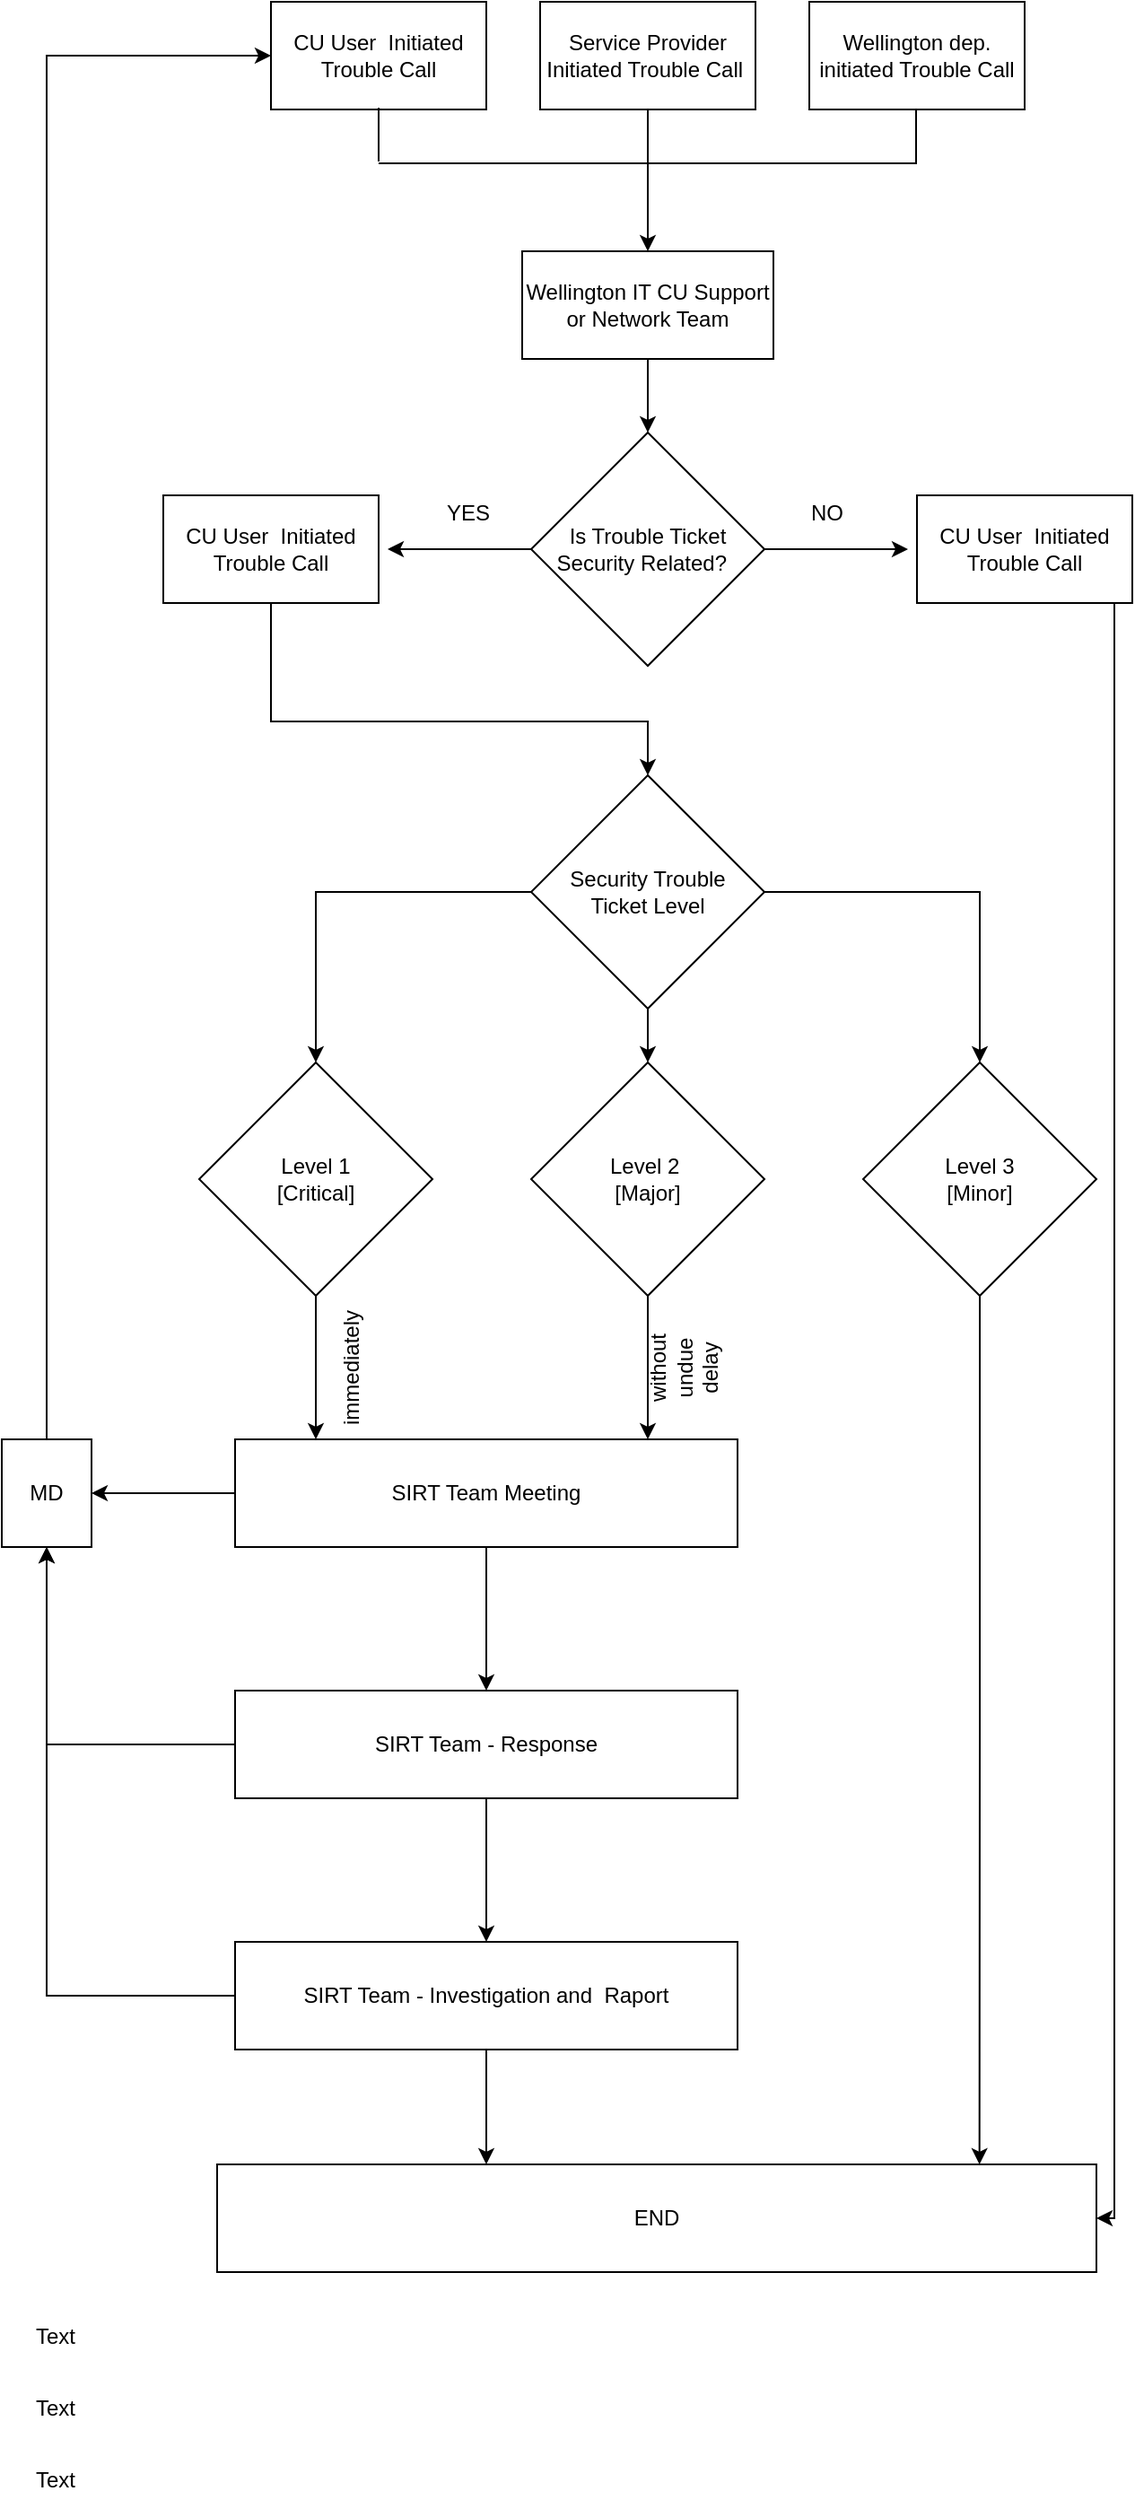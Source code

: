 <mxfile version="10.5.5" type="github"><diagram id="KJ2_a53D1GGo8SrAXgwF" name="Page-1"><mxGraphModel dx="1394" dy="753" grid="1" gridSize="10" guides="1" tooltips="1" connect="1" arrows="1" fold="1" page="1" pageScale="1" pageWidth="1169" pageHeight="1654" math="0" shadow="0"><root><mxCell id="0"/><mxCell id="1" parent="0"/><mxCell id="iHK0S9fnu3YOMKMNiOSD-1" value="CU User&amp;nbsp; Initiated Trouble Call" style="rounded=0;whiteSpace=wrap;html=1;" parent="1" vertex="1"><mxGeometry x="150" y="59" width="120" height="60" as="geometry"/></mxCell><mxCell id="iHK0S9fnu3YOMKMNiOSD-2" value="Wellington dep. initiated Trouble Call" style="rounded=0;whiteSpace=wrap;html=1;" parent="1" vertex="1"><mxGeometry x="450" y="59" width="120" height="60" as="geometry"/></mxCell><mxCell id="-r1b6HpNnSvZWwQu3AGA-6" value="" style="edgeStyle=orthogonalEdgeStyle;rounded=0;orthogonalLoop=1;jettySize=auto;html=1;" parent="1" source="iHK0S9fnu3YOMKMNiOSD-3" target="-r1b6HpNnSvZWwQu3AGA-5" edge="1"><mxGeometry relative="1" as="geometry"/></mxCell><mxCell id="iHK0S9fnu3YOMKMNiOSD-3" value="Service Provider Initiated Trouble Call&amp;nbsp;" style="rounded=0;whiteSpace=wrap;html=1;" parent="1" vertex="1"><mxGeometry x="300" y="59" width="120" height="60" as="geometry"/></mxCell><mxCell id="-r1b6HpNnSvZWwQu3AGA-8" value="" style="edgeStyle=orthogonalEdgeStyle;rounded=0;orthogonalLoop=1;jettySize=auto;html=1;" parent="1" source="-r1b6HpNnSvZWwQu3AGA-5" edge="1"><mxGeometry relative="1" as="geometry"><mxPoint x="360" y="299" as="targetPoint"/></mxGeometry></mxCell><mxCell id="-r1b6HpNnSvZWwQu3AGA-5" value="Wellington IT CU Support or Network Team" style="rounded=0;whiteSpace=wrap;html=1;" parent="1" vertex="1"><mxGeometry x="290" y="198" width="140" height="60" as="geometry"/></mxCell><mxCell id="iHK0S9fnu3YOMKMNiOSD-5" value="" style="endArrow=none;html=1;" parent="1" edge="1"><mxGeometry width="50" height="50" relative="1" as="geometry"><mxPoint x="210" y="148" as="sourcePoint"/><mxPoint x="210" y="118" as="targetPoint"/><Array as="points"><mxPoint x="210" y="118"/></Array></mxGeometry></mxCell><mxCell id="iHK0S9fnu3YOMKMNiOSD-10" value="" style="endArrow=none;html=1;" parent="1" edge="1"><mxGeometry width="50" height="50" relative="1" as="geometry"><mxPoint x="509.5" y="149" as="sourcePoint"/><mxPoint x="509.5" y="119" as="targetPoint"/><Array as="points"><mxPoint x="509.5" y="119"/></Array></mxGeometry></mxCell><mxCell id="iHK0S9fnu3YOMKMNiOSD-11" value="" style="endArrow=none;html=1;" parent="1" edge="1"><mxGeometry width="50" height="50" relative="1" as="geometry"><mxPoint x="210" y="149" as="sourcePoint"/><mxPoint x="510" y="149" as="targetPoint"/></mxGeometry></mxCell><mxCell id="-r1b6HpNnSvZWwQu3AGA-12" value="" style="edgeStyle=orthogonalEdgeStyle;rounded=0;orthogonalLoop=1;jettySize=auto;html=1;" parent="1" source="-r1b6HpNnSvZWwQu3AGA-10" edge="1"><mxGeometry relative="1" as="geometry"><mxPoint x="505" y="364" as="targetPoint"/></mxGeometry></mxCell><mxCell id="-r1b6HpNnSvZWwQu3AGA-14" value="" style="edgeStyle=orthogonalEdgeStyle;rounded=0;orthogonalLoop=1;jettySize=auto;html=1;" parent="1" source="-r1b6HpNnSvZWwQu3AGA-10" edge="1"><mxGeometry relative="1" as="geometry"><mxPoint x="215" y="364" as="targetPoint"/></mxGeometry></mxCell><mxCell id="-r1b6HpNnSvZWwQu3AGA-10" value="Is Trouble Ticket Security Related?&amp;nbsp;&amp;nbsp;" style="rhombus;whiteSpace=wrap;html=1;" parent="1" vertex="1"><mxGeometry x="295" y="299" width="130" height="130" as="geometry"/></mxCell><mxCell id="-r1b6HpNnSvZWwQu3AGA-21" value="" style="edgeStyle=orthogonalEdgeStyle;rounded=0;orthogonalLoop=1;jettySize=auto;html=1;" parent="1" source="-r1b6HpNnSvZWwQu3AGA-15" target="-r1b6HpNnSvZWwQu3AGA-17" edge="1"><mxGeometry relative="1" as="geometry"><mxPoint x="150" y="474" as="targetPoint"/><Array as="points"><mxPoint x="150" y="460"/><mxPoint x="360" y="460"/></Array></mxGeometry></mxCell><mxCell id="-r1b6HpNnSvZWwQu3AGA-15" value="CU User&amp;nbsp; Initiated Trouble Call" style="rounded=0;whiteSpace=wrap;html=1;" parent="1" vertex="1"><mxGeometry x="90" y="334" width="120" height="60" as="geometry"/></mxCell><mxCell id="35CMBXHgQ3A-FvDgFu1n-39" value="" style="edgeStyle=orthogonalEdgeStyle;rounded=0;orthogonalLoop=1;jettySize=auto;html=1;entryX=1;entryY=0.5;entryDx=0;entryDy=0;" edge="1" parent="1" source="-r1b6HpNnSvZWwQu3AGA-16" target="35CMBXHgQ3A-FvDgFu1n-8"><mxGeometry relative="1" as="geometry"><mxPoint x="570" y="474" as="targetPoint"/><Array as="points"><mxPoint x="620" y="1294"/></Array></mxGeometry></mxCell><mxCell id="-r1b6HpNnSvZWwQu3AGA-16" value="CU User&amp;nbsp; Initiated Trouble Call" style="rounded=0;whiteSpace=wrap;html=1;" parent="1" vertex="1"><mxGeometry x="510" y="334" width="120" height="60" as="geometry"/></mxCell><mxCell id="-r1b6HpNnSvZWwQu3AGA-23" value="" style="edgeStyle=orthogonalEdgeStyle;rounded=0;orthogonalLoop=1;jettySize=auto;html=1;" parent="1" source="-r1b6HpNnSvZWwQu3AGA-17" target="-r1b6HpNnSvZWwQu3AGA-22" edge="1"><mxGeometry relative="1" as="geometry"/></mxCell><mxCell id="-r1b6HpNnSvZWwQu3AGA-25" value="" style="edgeStyle=orthogonalEdgeStyle;rounded=0;orthogonalLoop=1;jettySize=auto;html=1;" parent="1" source="-r1b6HpNnSvZWwQu3AGA-17" target="-r1b6HpNnSvZWwQu3AGA-24" edge="1"><mxGeometry relative="1" as="geometry"/></mxCell><mxCell id="-r1b6HpNnSvZWwQu3AGA-27" value="" style="edgeStyle=orthogonalEdgeStyle;rounded=0;orthogonalLoop=1;jettySize=auto;html=1;" parent="1" source="-r1b6HpNnSvZWwQu3AGA-17" target="-r1b6HpNnSvZWwQu3AGA-26" edge="1"><mxGeometry relative="1" as="geometry"/></mxCell><mxCell id="-r1b6HpNnSvZWwQu3AGA-17" value="Security Trouble &lt;br&gt;Ticket Level" style="rhombus;whiteSpace=wrap;html=1;" parent="1" vertex="1"><mxGeometry x="295" y="490" width="130" height="130" as="geometry"/></mxCell><mxCell id="35CMBXHgQ3A-FvDgFu1n-2" value="" style="edgeStyle=orthogonalEdgeStyle;rounded=0;orthogonalLoop=1;jettySize=auto;html=1;" edge="1" parent="1" source="-r1b6HpNnSvZWwQu3AGA-26"><mxGeometry relative="1" as="geometry"><mxPoint x="175" y="860" as="targetPoint"/></mxGeometry></mxCell><mxCell id="-r1b6HpNnSvZWwQu3AGA-26" value="Level 1&lt;br&gt;[Critical]&lt;br&gt;" style="rhombus;whiteSpace=wrap;html=1;" parent="1" vertex="1"><mxGeometry x="110" y="650" width="130" height="130" as="geometry"/></mxCell><mxCell id="35CMBXHgQ3A-FvDgFu1n-4" value="" style="edgeStyle=orthogonalEdgeStyle;rounded=0;orthogonalLoop=1;jettySize=auto;html=1;" edge="1" parent="1" source="-r1b6HpNnSvZWwQu3AGA-24"><mxGeometry relative="1" as="geometry"><mxPoint x="360" y="860" as="targetPoint"/></mxGeometry></mxCell><mxCell id="-r1b6HpNnSvZWwQu3AGA-24" value="Level 2&amp;nbsp;&lt;br&gt;[Major]&lt;br&gt;" style="rhombus;whiteSpace=wrap;html=1;" parent="1" vertex="1"><mxGeometry x="295" y="650" width="130" height="130" as="geometry"/></mxCell><mxCell id="35CMBXHgQ3A-FvDgFu1n-22" value="" style="edgeStyle=orthogonalEdgeStyle;rounded=0;orthogonalLoop=1;jettySize=auto;html=1;entryX=0.867;entryY=0;entryDx=0;entryDy=0;entryPerimeter=0;" edge="1" parent="1" source="-r1b6HpNnSvZWwQu3AGA-22" target="35CMBXHgQ3A-FvDgFu1n-8"><mxGeometry relative="1" as="geometry"><mxPoint x="545" y="860" as="targetPoint"/></mxGeometry></mxCell><mxCell id="-r1b6HpNnSvZWwQu3AGA-22" value="Level 3&lt;br&gt;[Minor]&lt;br&gt;" style="rhombus;whiteSpace=wrap;html=1;" parent="1" vertex="1"><mxGeometry x="480" y="650" width="130" height="130" as="geometry"/></mxCell><mxCell id="35CMBXHgQ3A-FvDgFu1n-13" value="" style="edgeStyle=orthogonalEdgeStyle;rounded=0;orthogonalLoop=1;jettySize=auto;html=1;" edge="1" parent="1" source="35CMBXHgQ3A-FvDgFu1n-7" target="35CMBXHgQ3A-FvDgFu1n-12"><mxGeometry relative="1" as="geometry"/></mxCell><mxCell id="35CMBXHgQ3A-FvDgFu1n-16" value="" style="edgeStyle=orthogonalEdgeStyle;rounded=0;orthogonalLoop=1;jettySize=auto;html=1;" edge="1" parent="1" source="35CMBXHgQ3A-FvDgFu1n-7" target="35CMBXHgQ3A-FvDgFu1n-15"><mxGeometry relative="1" as="geometry"/></mxCell><mxCell id="35CMBXHgQ3A-FvDgFu1n-7" value="SIRT Team Meeting&lt;br&gt;" style="rounded=0;whiteSpace=wrap;html=1;" vertex="1" parent="1"><mxGeometry x="130" y="860" width="280" height="60" as="geometry"/></mxCell><mxCell id="35CMBXHgQ3A-FvDgFu1n-18" value="" style="edgeStyle=orthogonalEdgeStyle;rounded=0;orthogonalLoop=1;jettySize=auto;html=1;" edge="1" parent="1" source="35CMBXHgQ3A-FvDgFu1n-15" target="35CMBXHgQ3A-FvDgFu1n-17"><mxGeometry relative="1" as="geometry"/></mxCell><mxCell id="35CMBXHgQ3A-FvDgFu1n-28" value="" style="edgeStyle=orthogonalEdgeStyle;rounded=0;orthogonalLoop=1;jettySize=auto;html=1;entryX=0.5;entryY=1;entryDx=0;entryDy=0;" edge="1" parent="1" source="35CMBXHgQ3A-FvDgFu1n-15" target="35CMBXHgQ3A-FvDgFu1n-12"><mxGeometry relative="1" as="geometry"><mxPoint x="30" y="1030" as="targetPoint"/></mxGeometry></mxCell><mxCell id="35CMBXHgQ3A-FvDgFu1n-15" value="SIRT Team - Response&lt;br&gt;" style="rounded=0;whiteSpace=wrap;html=1;" vertex="1" parent="1"><mxGeometry x="130" y="1000" width="280" height="60" as="geometry"/></mxCell><mxCell id="35CMBXHgQ3A-FvDgFu1n-23" value="" style="edgeStyle=orthogonalEdgeStyle;rounded=0;orthogonalLoop=1;jettySize=auto;html=1;" edge="1" parent="1" source="35CMBXHgQ3A-FvDgFu1n-17" target="35CMBXHgQ3A-FvDgFu1n-8"><mxGeometry relative="1" as="geometry"><Array as="points"><mxPoint x="270" y="1240"/><mxPoint x="270" y="1240"/></Array></mxGeometry></mxCell><mxCell id="35CMBXHgQ3A-FvDgFu1n-17" value="SIRT Team - Investigation and&amp;nbsp; Raport&lt;br&gt;" style="rounded=0;whiteSpace=wrap;html=1;" vertex="1" parent="1"><mxGeometry x="130" y="1140" width="280" height="60" as="geometry"/></mxCell><mxCell id="35CMBXHgQ3A-FvDgFu1n-30" value="" style="edgeStyle=orthogonalEdgeStyle;rounded=0;orthogonalLoop=1;jettySize=auto;html=1;entryX=0;entryY=0.5;entryDx=0;entryDy=0;" edge="1" parent="1" source="35CMBXHgQ3A-FvDgFu1n-12" target="iHK0S9fnu3YOMKMNiOSD-1"><mxGeometry relative="1" as="geometry"><mxPoint x="25" y="780" as="targetPoint"/><Array as="points"><mxPoint x="25" y="89"/></Array></mxGeometry></mxCell><mxCell id="35CMBXHgQ3A-FvDgFu1n-12" value="MD&lt;br&gt;" style="rounded=0;whiteSpace=wrap;html=1;" vertex="1" parent="1"><mxGeometry y="860" width="50" height="60" as="geometry"/></mxCell><mxCell id="35CMBXHgQ3A-FvDgFu1n-26" value="" style="edgeStyle=orthogonalEdgeStyle;rounded=0;orthogonalLoop=1;jettySize=auto;html=1;exitX=0;exitY=0.5;exitDx=0;exitDy=0;entryX=0.5;entryY=1;entryDx=0;entryDy=0;" edge="1" parent="1" source="35CMBXHgQ3A-FvDgFu1n-17" target="35CMBXHgQ3A-FvDgFu1n-12"><mxGeometry relative="1" as="geometry"><mxPoint x="30" y="930" as="targetPoint"/></mxGeometry></mxCell><mxCell id="35CMBXHgQ3A-FvDgFu1n-8" value="END" style="rounded=0;whiteSpace=wrap;html=1;" vertex="1" parent="1"><mxGeometry x="120" y="1264" width="490" height="60" as="geometry"/></mxCell><mxCell id="35CMBXHgQ3A-FvDgFu1n-9" value="&lt;span id=&quot;docs-internal-guid-8dfdb946-7fff-b210-fd6d-88d1084e0ddc&quot;&gt;&lt;span&gt;immediately&lt;/span&gt;&lt;/span&gt;" style="text;html=1;strokeColor=none;fillColor=none;align=center;verticalAlign=middle;whiteSpace=wrap;rounded=0;rotation=-90;" vertex="1" parent="1"><mxGeometry x="175" y="810" width="40" height="20" as="geometry"/></mxCell><mxCell id="35CMBXHgQ3A-FvDgFu1n-10" value="&lt;span id=&quot;docs-internal-guid-6e3599e8-7fff-3344-44cd-791d53078abe&quot;&gt;&lt;span&gt;&lt;br&gt;without undue delay&lt;/span&gt;&lt;/span&gt;&lt;br&gt;" style="text;html=1;strokeColor=none;fillColor=none;align=center;verticalAlign=middle;whiteSpace=wrap;rounded=0;rotation=-90;" vertex="1" parent="1"><mxGeometry x="350" y="810" width="46" height="20" as="geometry"/></mxCell><mxCell id="35CMBXHgQ3A-FvDgFu1n-31" value="Text" style="text;html=1;strokeColor=none;fillColor=none;align=center;verticalAlign=middle;whiteSpace=wrap;rounded=0;" vertex="1" parent="1"><mxGeometry x="10" y="1350" width="40" height="20" as="geometry"/></mxCell><mxCell id="35CMBXHgQ3A-FvDgFu1n-32" value="Text" style="text;html=1;strokeColor=none;fillColor=none;align=center;verticalAlign=middle;whiteSpace=wrap;rounded=0;" vertex="1" parent="1"><mxGeometry x="10" y="1390" width="40" height="20" as="geometry"/></mxCell><mxCell id="35CMBXHgQ3A-FvDgFu1n-33" value="Text" style="text;html=1;strokeColor=none;fillColor=none;align=center;verticalAlign=middle;whiteSpace=wrap;rounded=0;" vertex="1" parent="1"><mxGeometry x="10" y="1430" width="40" height="20" as="geometry"/></mxCell><mxCell id="35CMBXHgQ3A-FvDgFu1n-34" value="NO" style="text;html=1;strokeColor=none;fillColor=none;align=center;verticalAlign=middle;whiteSpace=wrap;rounded=0;" vertex="1" parent="1"><mxGeometry x="440" y="334" width="40" height="20" as="geometry"/></mxCell><mxCell id="35CMBXHgQ3A-FvDgFu1n-35" value="YES" style="text;html=1;strokeColor=none;fillColor=none;align=center;verticalAlign=middle;whiteSpace=wrap;rounded=0;" vertex="1" parent="1"><mxGeometry x="240" y="334" width="40" height="20" as="geometry"/></mxCell></root></mxGraphModel></diagram></mxfile>